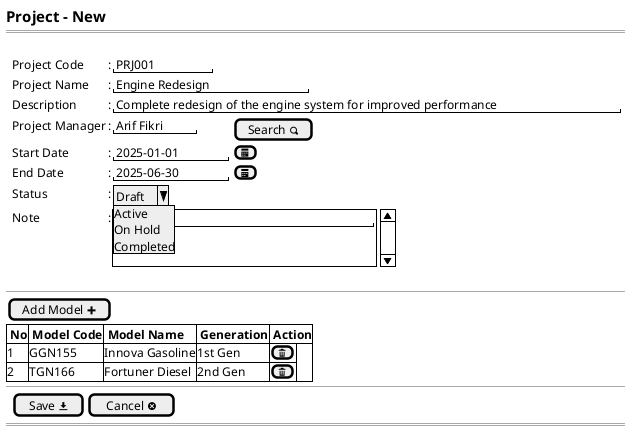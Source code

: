 @startsalt
{
  <size:15><b>Project - New
  ==
  .
  {
    .|Project Code       |: |"PRJ001      "|*
    .|Project Name       |: |"Engine Redesign         "|*
    .|Description        |: |"Complete redesign of the engine system for improved performance"|*
    .|Project Manager    |: |"Arif Fikri"|[Search <&magnifying-glass>]|*
    .|Start Date         |: |"  2025-01-01  "|[<&calendar>]|*
    .|End Date           |: |"  2025-06-30  "|[<&calendar>]|*
    .|Status             |: |{| ^Draft^Active^On Hold^Completed^ }|*
    .|Note               |: {SI|"                                "
    .
    .|}*
  }
  .
  --
  {
    [Add Model <&plus>]|*
  }
  {#
    |<b> No |<b> Model Code |<b> Model Name     |<b> Generation |<b> Action |*|*|*|*
    | 1     | GGN155        | Innova Gasoline   | 1st Gen       | [<&trash>]|*
    | 2     | TGN166        | Fortuner Diesel   | 2nd Gen       | [<&trash>]|*
  }
  --
  {
  .|[ Save <&data-transfer-download>] |  [Cancel <&circle-x> ]|*
  }
==
}
@endsalt